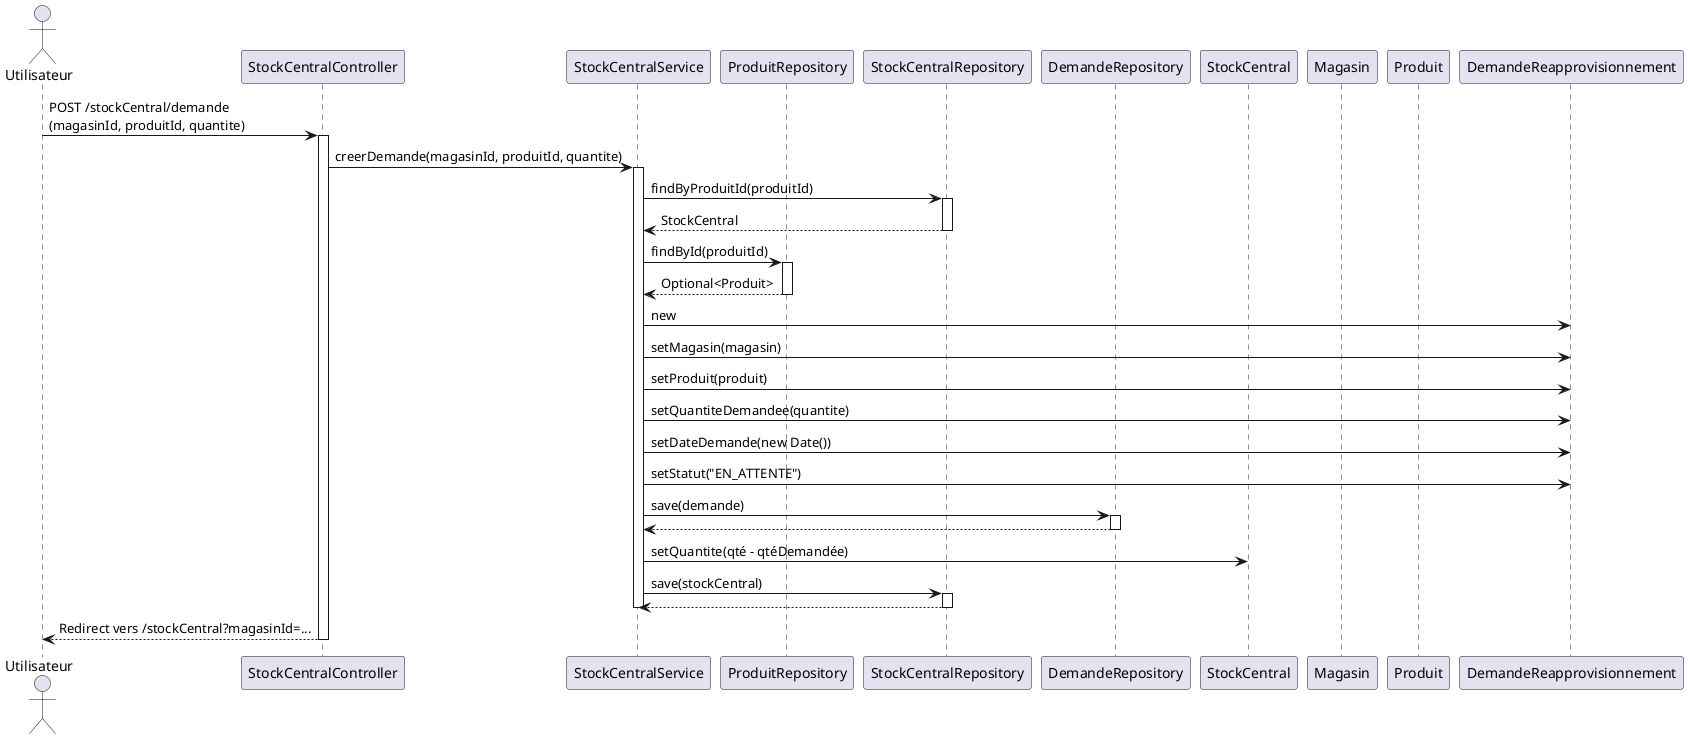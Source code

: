 @startuml

actor Utilisateur
participant "StockCentralController" as Controller
participant "StockCentralService" as Service
participant "ProduitRepository" as ProdRepo
participant "StockCentralRepository" as StockRepo
participant "DemandeRepository" as DemandeRepo
participant "StockCentral"
participant "Magasin"
participant "Produit"
participant "DemandeReapprovisionnement"

Utilisateur -> Controller : POST /stockCentral/demande\n(magasinId, produitId, quantite)
activate Controller
Controller -> Service : creerDemande(magasinId, produitId, quantite)
activate Service

Service -> StockRepo : findByProduitId(produitId)
activate StockRepo
StockRepo --> Service : StockCentral
deactivate StockRepo


    Service -> ProdRepo : findById(produitId)
    activate ProdRepo
    ProdRepo --> Service : Optional<Produit>
    deactivate ProdRepo

    Service -> DemandeReapprovisionnement : new
    Service -> DemandeReapprovisionnement : setMagasin(magasin)
    Service -> DemandeReapprovisionnement : setProduit(produit)
    Service -> DemandeReapprovisionnement : setQuantiteDemandee(quantite)
    Service -> DemandeReapprovisionnement : setDateDemande(new Date())
    Service -> DemandeReapprovisionnement : setStatut("EN_ATTENTE")

    Service -> DemandeRepo : save(demande)
    activate DemandeRepo
    DemandeRepo --> Service
    deactivate DemandeRepo

    Service -> StockCentral : setQuantite(qté - qtéDemandée)
    Service -> StockRepo : save(stockCentral)
    activate StockRepo
    StockRepo --> Service
    deactivate StockRepo


deactivate Service
Controller --> Utilisateur : Redirect vers /stockCentral?magasinId=...
deactivate Controller
@enduml
